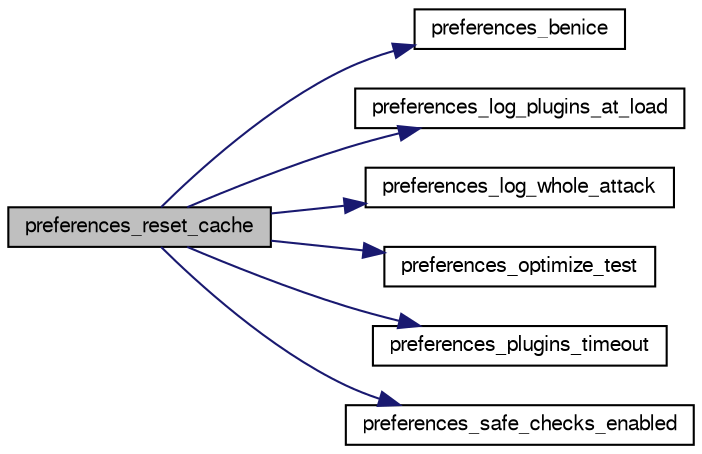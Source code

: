 digraph G
{
  bgcolor="transparent";
  edge [fontname="FreeSans",fontsize="10",labelfontname="FreeSans",labelfontsize="10"];
  node [fontname="FreeSans",fontsize="10",shape=record];
  rankdir=LR;
  Node1 [label="preferences_reset_cache",height=0.2,width=0.4,color="black", fillcolor="grey75", style="filled" fontcolor="black"];
  Node1 -> Node2 [color="midnightblue",fontsize="10",style="solid",fontname="FreeSans"];
  Node2 [label="preferences_benice",height=0.2,width=0.4,color="black",URL="$preferences_8c.html#a20170fc28a771e2486e7f4e5e2a0faf0"];
  Node1 -> Node3 [color="midnightblue",fontsize="10",style="solid",fontname="FreeSans"];
  Node3 [label="preferences_log_plugins_at_load",height=0.2,width=0.4,color="black",URL="$preferences_8c.html#afab9a7c015181bff3d087915eda0ad73"];
  Node1 -> Node4 [color="midnightblue",fontsize="10",style="solid",fontname="FreeSans"];
  Node4 [label="preferences_log_whole_attack",height=0.2,width=0.4,color="black",URL="$preferences_8c.html#a2762ae49e6d0fafee0337f944d2b19e8"];
  Node1 -> Node5 [color="midnightblue",fontsize="10",style="solid",fontname="FreeSans"];
  Node5 [label="preferences_optimize_test",height=0.2,width=0.4,color="black",URL="$preferences_8c.html#a70642408641aab39b4918de362055ca8"];
  Node1 -> Node6 [color="midnightblue",fontsize="10",style="solid",fontname="FreeSans"];
  Node6 [label="preferences_plugins_timeout",height=0.2,width=0.4,color="black",URL="$preferences_8c.html#a7442fa49b37b619c8823965e0822f9ae"];
  Node1 -> Node7 [color="midnightblue",fontsize="10",style="solid",fontname="FreeSans"];
  Node7 [label="preferences_safe_checks_enabled",height=0.2,width=0.4,color="black",URL="$preferences_8c.html#af79755fe89d29e6429c4b96c57c1a978"];
}
